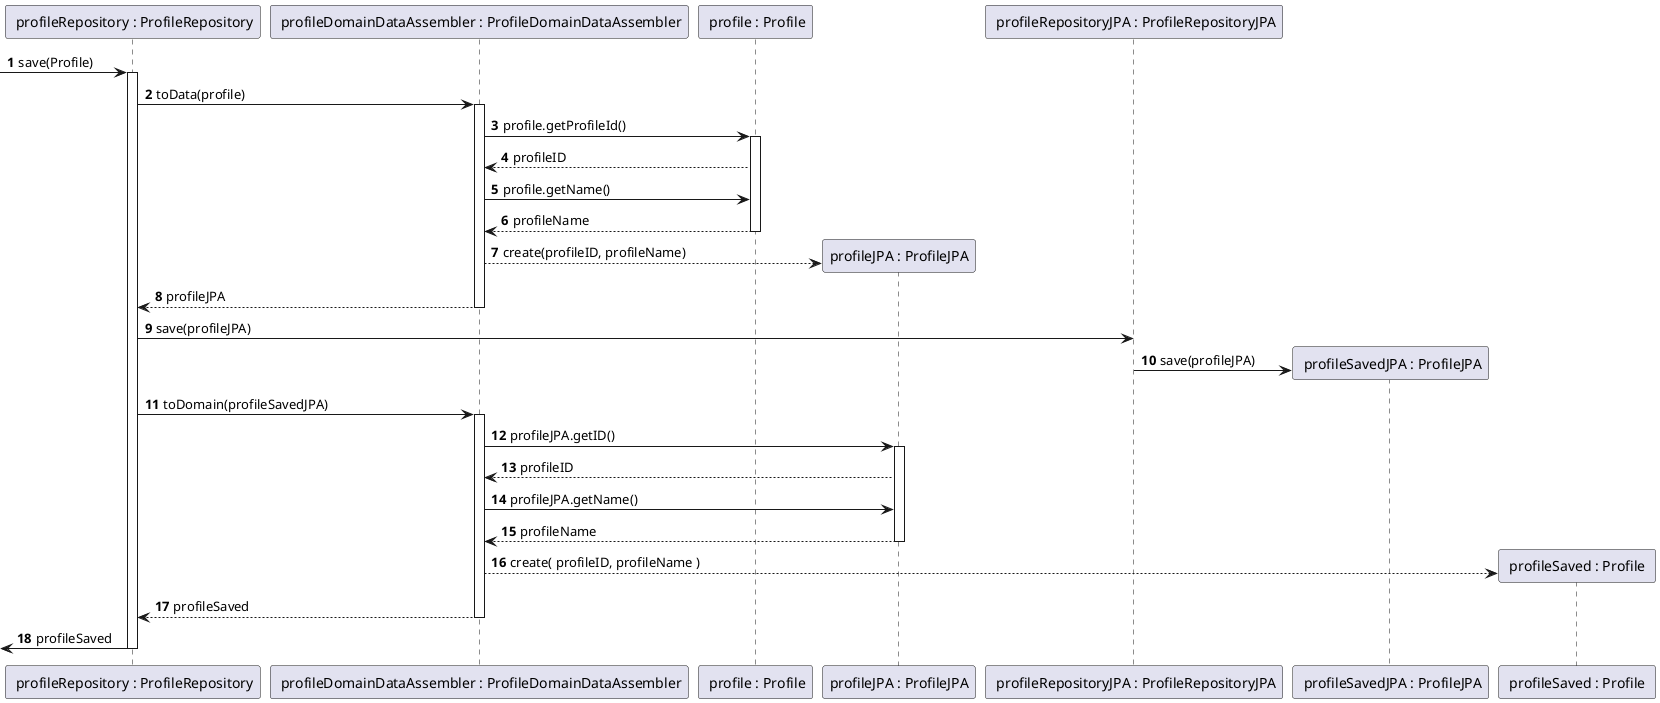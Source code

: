 @startuml

autonumber
autoactivate off



participant " profileRepository : ProfileRepository" as repo

participant " profileDomainDataAssembler : ProfileDomainDataAssembler" as assembler

participant " profile : Profile" as profile

participant "profileJPA : ProfileJPA" as profJPA

participant " profileRepositoryJPA : ProfileRepositoryJPA" as repoJPA

[-> repo: save(Profile)
activate repo

repo -> assembler : toData(profile)
activate assembler

assembler -> profile : profile.getProfileId()
activate profile
profile --> assembler : profileID

assembler -> profile : profile.getName()

profile --> assembler : profileName
deactivate profile

assembler --> profJPA **: create(profileID, profileName)

assembler --> repo : profileJPA
deactivate assembler

repo -> repoJPA : save(profileJPA)

repoJPA -> " profileSavedJPA : ProfileJPA" **: save(profileJPA)


repo -> assembler : toDomain(profileSavedJPA)
activate assembler

assembler -> profJPA : profileJPA.getID()
activate profJPA
profJPA --> assembler : profileID

assembler -> profJPA : profileJPA.getName()
profJPA --> assembler : profileName
deactivate profJPA


assembler --> " profileSaved : Profile " **: create( profileID, profileName )

assembler --> repo : profileSaved
deactivate assembler



[<- repo : profileSaved
deactivate repo



@enduml

